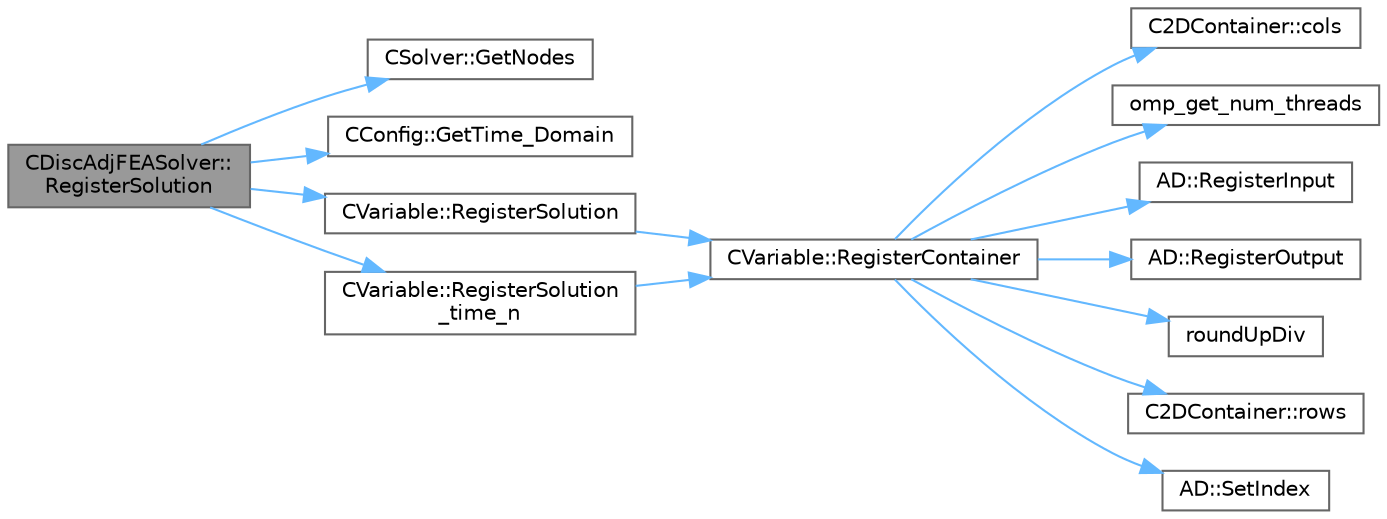 digraph "CDiscAdjFEASolver::RegisterSolution"
{
 // LATEX_PDF_SIZE
  bgcolor="transparent";
  edge [fontname=Helvetica,fontsize=10,labelfontname=Helvetica,labelfontsize=10];
  node [fontname=Helvetica,fontsize=10,shape=box,height=0.2,width=0.4];
  rankdir="LR";
  Node1 [id="Node000001",label="CDiscAdjFEASolver::\lRegisterSolution",height=0.2,width=0.4,color="gray40", fillcolor="grey60", style="filled", fontcolor="black",tooltip="Performs the preprocessing of the adjoint AD-based solver. Registers all necessary variables on the t..."];
  Node1 -> Node2 [id="edge1_Node000001_Node000002",color="steelblue1",style="solid",tooltip=" "];
  Node2 [id="Node000002",label="CSolver::GetNodes",height=0.2,width=0.4,color="grey40", fillcolor="white", style="filled",URL="$classCSolver.html#adb28ae3845a6b61cf764a8e9fe4b794e",tooltip="Allow outside access to the nodes of the solver, containing conservatives, primitives,..."];
  Node1 -> Node3 [id="edge2_Node000001_Node000003",color="steelblue1",style="solid",tooltip=" "];
  Node3 [id="Node000003",label="CConfig::GetTime_Domain",height=0.2,width=0.4,color="grey40", fillcolor="white", style="filled",URL="$classCConfig.html#a85d2e3cf43b77c63642c40c235b853f3",tooltip="Check if the multizone problem is solved for time domain."];
  Node1 -> Node4 [id="edge3_Node000001_Node000004",color="steelblue1",style="solid",tooltip=" "];
  Node4 [id="Node000004",label="CVariable::RegisterSolution",height=0.2,width=0.4,color="grey40", fillcolor="white", style="filled",URL="$classCVariable.html#ac7c3250fb186e2e086faac63fa5b3f64",tooltip="Register the variables in the solution array as input/output variable."];
  Node4 -> Node5 [id="edge4_Node000004_Node000005",color="steelblue1",style="solid",tooltip=" "];
  Node5 [id="Node000005",label="CVariable::RegisterContainer",height=0.2,width=0.4,color="grey40", fillcolor="white", style="filled",URL="$classCVariable.html#af1541ca69d90ce4edb06d587b3295504",tooltip=" "];
  Node5 -> Node6 [id="edge5_Node000005_Node000006",color="steelblue1",style="solid",tooltip=" "];
  Node6 [id="Node000006",label="C2DContainer::cols",height=0.2,width=0.4,color="grey40", fillcolor="white", style="filled",URL="$classC2DContainer.html#ab6d9161cd08887f034322ebcbc3deb12",tooltip=" "];
  Node5 -> Node7 [id="edge6_Node000005_Node000007",color="steelblue1",style="solid",tooltip=" "];
  Node7 [id="Node000007",label="omp_get_num_threads",height=0.2,width=0.4,color="grey40", fillcolor="white", style="filled",URL="$omp__structure_8hpp.html#a15e588e219ac407d67b02755aab67506",tooltip="Number of threads in current team."];
  Node5 -> Node8 [id="edge7_Node000005_Node000008",color="steelblue1",style="solid",tooltip=" "];
  Node8 [id="Node000008",label="AD::RegisterInput",height=0.2,width=0.4,color="grey40", fillcolor="white", style="filled",URL="$namespaceAD.html#a142308d54379f7aaa1c72195fb5fe992",tooltip="Registers the variable as an input. I.e. as a leaf of the computational graph."];
  Node5 -> Node9 [id="edge8_Node000005_Node000009",color="steelblue1",style="solid",tooltip=" "];
  Node9 [id="Node000009",label="AD::RegisterOutput",height=0.2,width=0.4,color="grey40", fillcolor="white", style="filled",URL="$namespaceAD.html#ae381e45797545e980376c4aeb3f5afdc",tooltip="Registers the variable as an output. I.e. as the root of the computational graph."];
  Node5 -> Node10 [id="edge9_Node000005_Node000010",color="steelblue1",style="solid",tooltip=" "];
  Node10 [id="Node000010",label="roundUpDiv",height=0.2,width=0.4,color="grey40", fillcolor="white", style="filled",URL="$omp__structure_8hpp.html#a1c00281f52b615b111a4990b2d2a5157",tooltip="Integer division rounding up."];
  Node5 -> Node11 [id="edge10_Node000005_Node000011",color="steelblue1",style="solid",tooltip=" "];
  Node11 [id="Node000011",label="C2DContainer::rows",height=0.2,width=0.4,color="grey40", fillcolor="white", style="filled",URL="$classC2DContainer.html#ae383e99c56a27231333d71dfb8810623",tooltip=" "];
  Node5 -> Node12 [id="edge11_Node000005_Node000012",color="steelblue1",style="solid",tooltip=" "];
  Node12 [id="Node000012",label="AD::SetIndex",height=0.2,width=0.4,color="grey40", fillcolor="white", style="filled",URL="$namespaceAD.html#a93909396dd20444ea1ad3100003ff08c",tooltip="Evaluates and saves gradient data from a variable."];
  Node1 -> Node13 [id="edge12_Node000001_Node000013",color="steelblue1",style="solid",tooltip=" "];
  Node13 [id="Node000013",label="CVariable::RegisterSolution\l_time_n",height=0.2,width=0.4,color="grey40", fillcolor="white", style="filled",URL="$classCVariable.html#ac113d63fcfab8acd136a51fb7552b989",tooltip="Register the variables in the solution_time_n array as input/output variable."];
  Node13 -> Node5 [id="edge13_Node000013_Node000005",color="steelblue1",style="solid",tooltip=" "];
}
